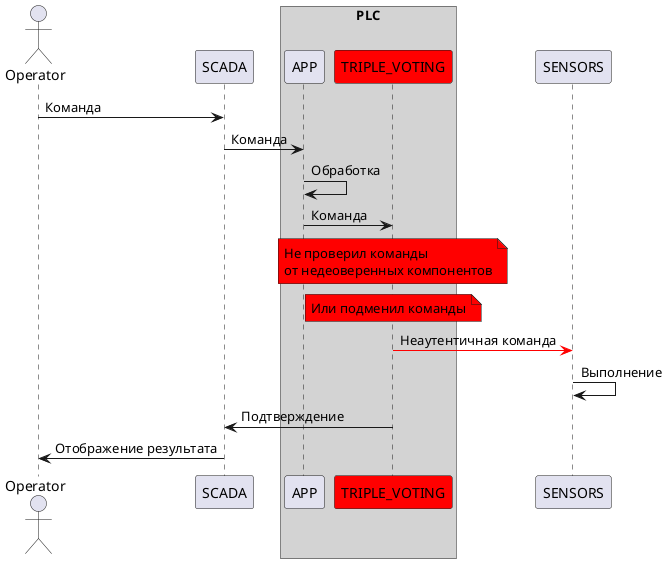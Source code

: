 @startuml solution
actor       Operator as o
participant SCADA as scada

box "PLC" #LightGray
    participant APP as app
    participant TRIPLE_VOTING as tv #Red
endbox
participant SENSORS as sensors


o -> scada: Команда
scada -> app: Команда
app -> app: Обработка
app -> tv: Команда
note over tv #red: Не проверил команды \nот недеоверенных компонентов
note over tv #red: Или подменил команды
tv -[#red]> sensors: Неаутентичная команда
sensors -> sensors: Выполнение
tv -> scada: Подтверждение

scada -> o: Отображение результата

@enduml
